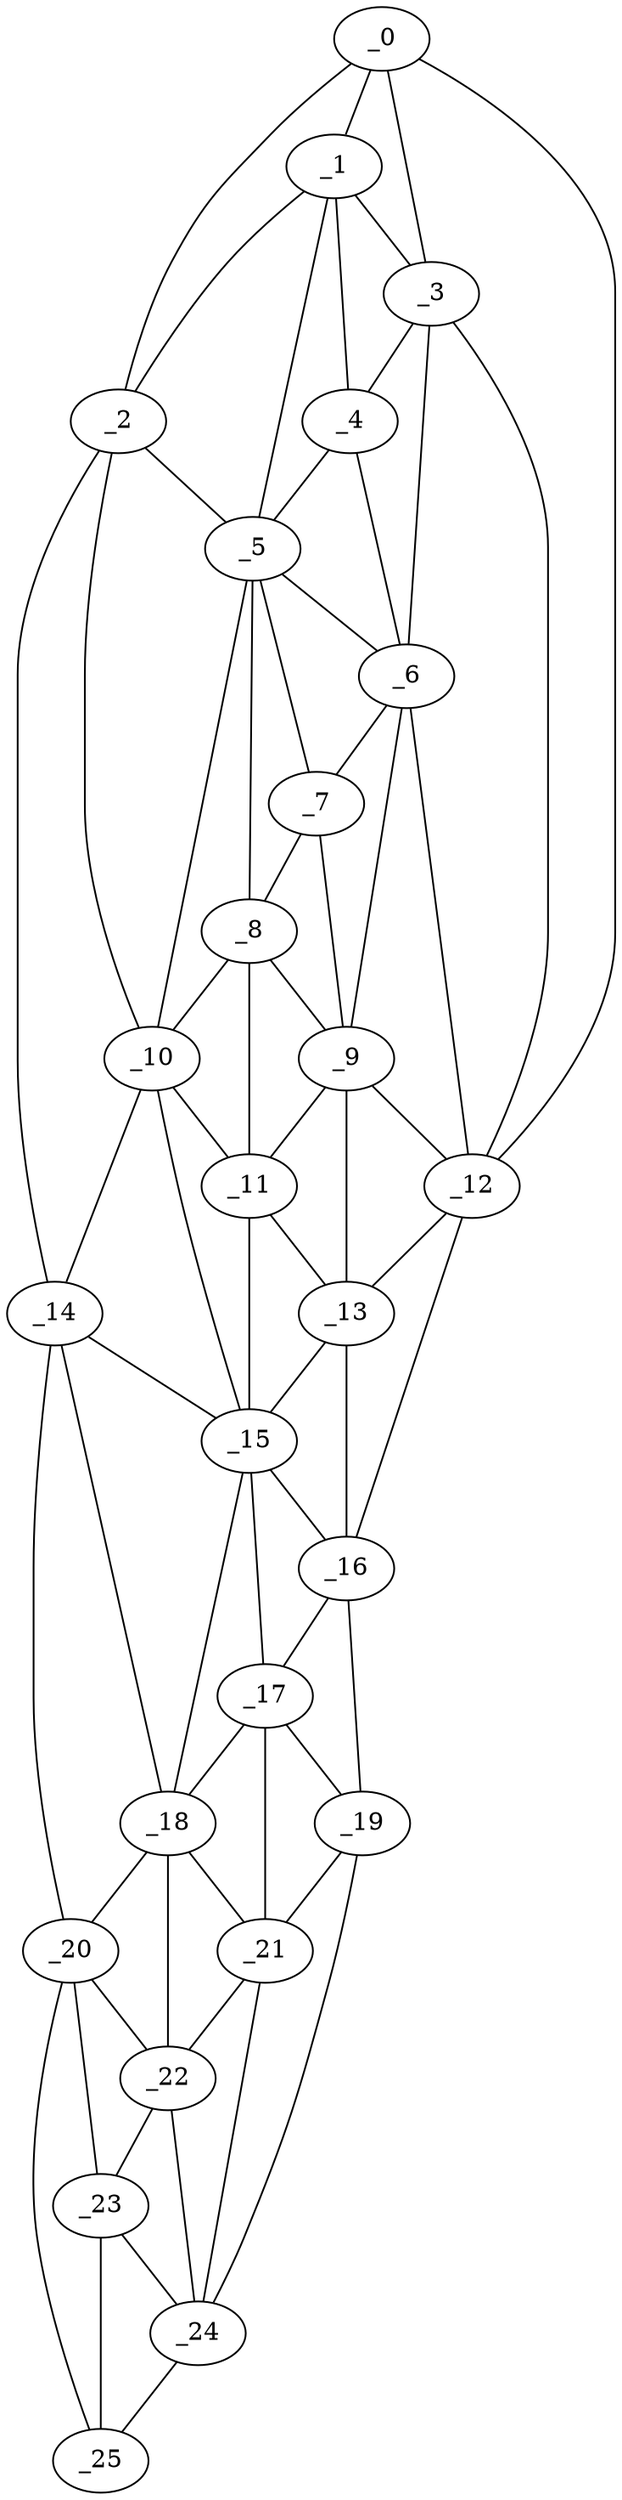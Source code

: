 graph "obj6__60.gxl" {
	_0	 [x=7,
		y=44];
	_1	 [x=12,
		y=52];
	_0 -- _1	 [valence=2];
	_2	 [x=18,
		y=67];
	_0 -- _2	 [valence=1];
	_3	 [x=21,
		y=43];
	_0 -- _3	 [valence=1];
	_12	 [x=58,
		y=35];
	_0 -- _12	 [valence=1];
	_1 -- _2	 [valence=1];
	_1 -- _3	 [valence=2];
	_4	 [x=26,
		y=45];
	_1 -- _4	 [valence=2];
	_5	 [x=28,
		y=58];
	_1 -- _5	 [valence=2];
	_2 -- _5	 [valence=2];
	_10	 [x=50,
		y=75];
	_2 -- _10	 [valence=1];
	_14	 [x=64,
		y=91];
	_2 -- _14	 [valence=1];
	_3 -- _4	 [valence=1];
	_6	 [x=30,
		y=45];
	_3 -- _6	 [valence=2];
	_3 -- _12	 [valence=1];
	_4 -- _5	 [valence=1];
	_4 -- _6	 [valence=2];
	_5 -- _6	 [valence=1];
	_7	 [x=38,
		y=47];
	_5 -- _7	 [valence=2];
	_8	 [x=41,
		y=57];
	_5 -- _8	 [valence=1];
	_5 -- _10	 [valence=2];
	_6 -- _7	 [valence=2];
	_9	 [x=47,
		y=44];
	_6 -- _9	 [valence=1];
	_6 -- _12	 [valence=2];
	_7 -- _8	 [valence=2];
	_7 -- _9	 [valence=2];
	_8 -- _9	 [valence=2];
	_8 -- _10	 [valence=1];
	_11	 [x=52,
		y=62];
	_8 -- _11	 [valence=1];
	_9 -- _11	 [valence=2];
	_9 -- _12	 [valence=2];
	_13	 [x=60,
		y=41];
	_9 -- _13	 [valence=1];
	_10 -- _11	 [valence=2];
	_10 -- _14	 [valence=2];
	_15	 [x=70,
		y=63];
	_10 -- _15	 [valence=2];
	_11 -- _13	 [valence=2];
	_11 -- _15	 [valence=2];
	_12 -- _13	 [valence=2];
	_16	 [x=78,
		y=43];
	_12 -- _16	 [valence=1];
	_13 -- _15	 [valence=2];
	_13 -- _16	 [valence=2];
	_14 -- _15	 [valence=2];
	_18	 [x=90,
		y=71];
	_14 -- _18	 [valence=2];
	_20	 [x=96,
		y=86];
	_14 -- _20	 [valence=1];
	_15 -- _16	 [valence=1];
	_17	 [x=84,
		y=51];
	_15 -- _17	 [valence=2];
	_15 -- _18	 [valence=2];
	_16 -- _17	 [valence=2];
	_19	 [x=91,
		y=50];
	_16 -- _19	 [valence=1];
	_17 -- _18	 [valence=2];
	_17 -- _19	 [valence=1];
	_21	 [x=98,
		y=57];
	_17 -- _21	 [valence=2];
	_18 -- _20	 [valence=2];
	_18 -- _21	 [valence=1];
	_22	 [x=107,
		y=70];
	_18 -- _22	 [valence=1];
	_19 -- _21	 [valence=1];
	_24	 [x=122,
		y=67];
	_19 -- _24	 [valence=1];
	_20 -- _22	 [valence=2];
	_23	 [x=110,
		y=83];
	_20 -- _23	 [valence=2];
	_25	 [x=124,
		y=81];
	_20 -- _25	 [valence=1];
	_21 -- _22	 [valence=2];
	_21 -- _24	 [valence=1];
	_22 -- _23	 [valence=2];
	_22 -- _24	 [valence=2];
	_23 -- _24	 [valence=2];
	_23 -- _25	 [valence=2];
	_24 -- _25	 [valence=1];
}
